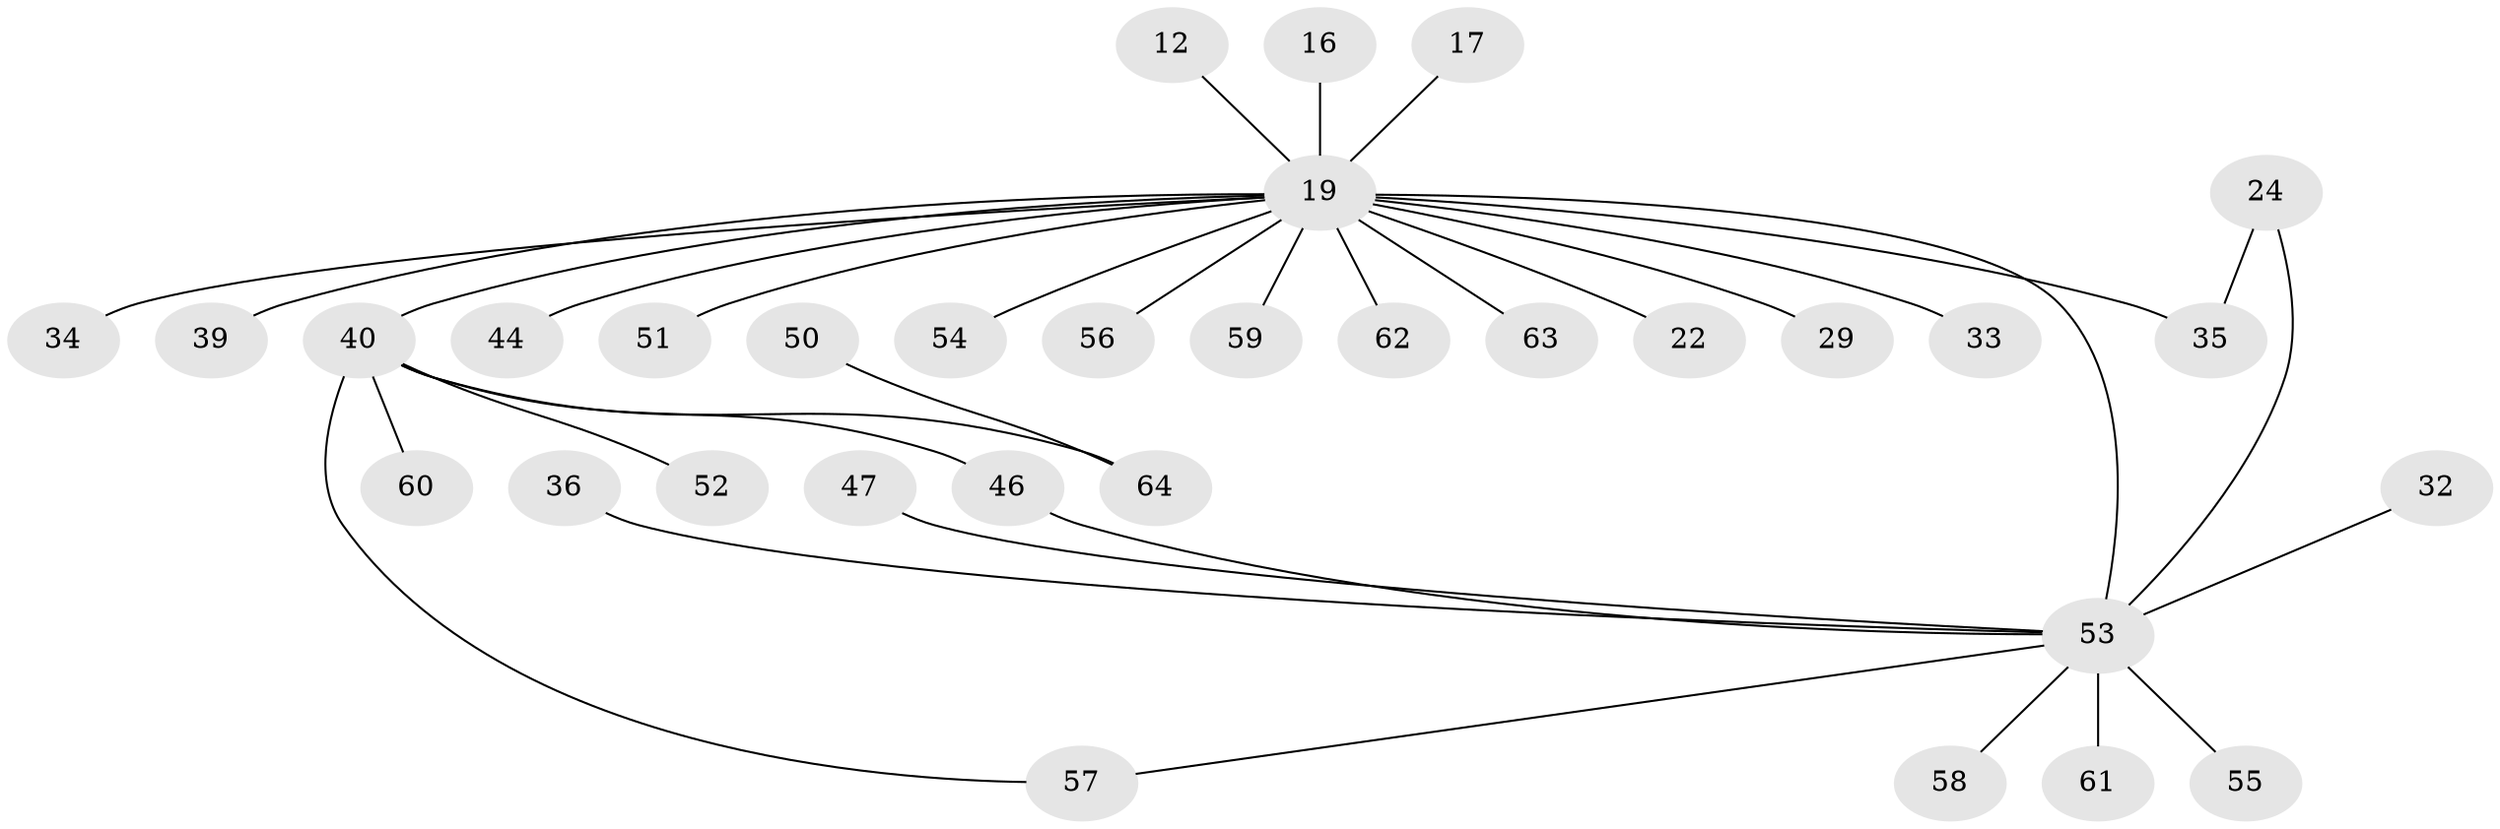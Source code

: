 // original degree distribution, {31: 0.015625, 6: 0.015625, 4: 0.0625, 1: 0.515625, 3: 0.125, 2: 0.203125, 5: 0.03125, 10: 0.03125}
// Generated by graph-tools (version 1.1) at 2025/50/03/04/25 21:50:46]
// undirected, 32 vertices, 34 edges
graph export_dot {
graph [start="1"]
  node [color=gray90,style=filled];
  12;
  16;
  17;
  19 [super="+13+1+4"];
  22;
  24;
  29;
  32;
  33;
  34;
  35 [super="+3+11"];
  36;
  39;
  40 [super="+5+23+28"];
  44;
  46 [super="+18"];
  47;
  50;
  51;
  52 [super="+41"];
  53 [super="+49+26+21+14+25"];
  54;
  55;
  56;
  57 [super="+48"];
  58 [super="+20"];
  59 [super="+43"];
  60;
  61;
  62 [super="+45"];
  63;
  64 [super="+38"];
  12 -- 19;
  16 -- 19;
  17 -- 19;
  19 -- 34;
  19 -- 39;
  19 -- 40 [weight=5];
  19 -- 22;
  19 -- 29;
  19 -- 33;
  19 -- 35 [weight=2];
  19 -- 44;
  19 -- 51;
  19 -- 54;
  19 -- 56;
  19 -- 63;
  19 -- 59;
  19 -- 62;
  19 -- 53 [weight=5];
  24 -- 35;
  24 -- 53;
  32 -- 53;
  36 -- 53;
  40 -- 46;
  40 -- 60;
  40 -- 57;
  40 -- 52;
  40 -- 64 [weight=2];
  46 -- 53;
  47 -- 53 [weight=2];
  50 -- 64;
  53 -- 55;
  53 -- 58;
  53 -- 61;
  53 -- 57;
}

